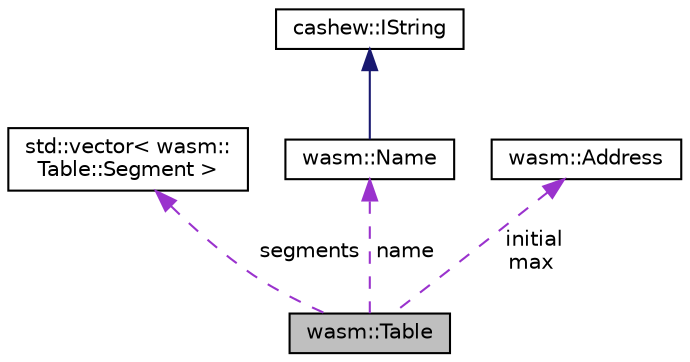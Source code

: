digraph "wasm::Table"
{
  edge [fontname="Helvetica",fontsize="10",labelfontname="Helvetica",labelfontsize="10"];
  node [fontname="Helvetica",fontsize="10",shape=record];
  Node1 [label="wasm::Table",height=0.2,width=0.4,color="black", fillcolor="grey75", style="filled", fontcolor="black"];
  Node2 -> Node1 [dir="back",color="darkorchid3",fontsize="10",style="dashed",label=" segments" ,fontname="Helvetica"];
  Node2 [label="std::vector\< wasm::\lTable::Segment \>",height=0.2,width=0.4,color="black", fillcolor="white", style="filled",URL="$classstd_1_1vector.html"];
  Node3 -> Node1 [dir="back",color="darkorchid3",fontsize="10",style="dashed",label=" name" ,fontname="Helvetica"];
  Node3 [label="wasm::Name",height=0.2,width=0.4,color="black", fillcolor="white", style="filled",URL="$structwasm_1_1_name.html"];
  Node4 -> Node3 [dir="back",color="midnightblue",fontsize="10",style="solid",fontname="Helvetica"];
  Node4 [label="cashew::IString",height=0.2,width=0.4,color="black", fillcolor="white", style="filled",URL="$structcashew_1_1_i_string.html"];
  Node5 -> Node1 [dir="back",color="darkorchid3",fontsize="10",style="dashed",label=" initial\nmax" ,fontname="Helvetica"];
  Node5 [label="wasm::Address",height=0.2,width=0.4,color="black", fillcolor="white", style="filled",URL="$structwasm_1_1_address.html"];
}
